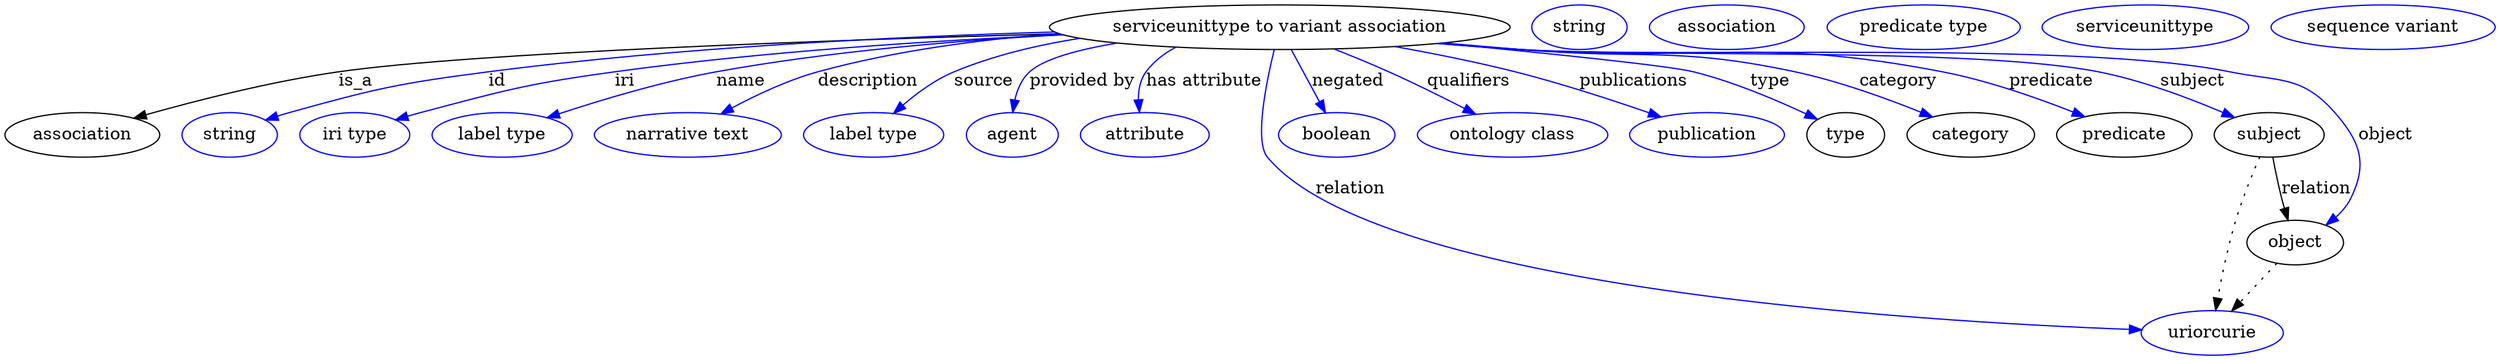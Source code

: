 digraph {
	graph [bb="0,0,2009.7,283"];
	node [label="\N"];
	"serviceunittype to variant association"	[height=0.5,
		label="serviceunittype to variant association",
		pos="1029.4,265",
		width=5.1634];
	association	[height=0.5,
		pos="62.394,178",
		width=1.7332];
	"serviceunittype to variant association" -> association	[label=is_a,
		lp="283.39,221.5",
		pos="e,103.96,191.52 851.32,259.73 662.67,254.5 377.44,244.39 269.39,229 215.52,221.32 155.16,205.94 113.59,194.26"];
	id	[color=blue,
		height=0.5,
		label=string,
		pos="181.39,178",
		width=1.0652];
	"serviceunittype to variant association" -> id	[color=blue,
		label=id,
		lp="397.39,221.5",
		pos="e,210.38,189.99 847.65,261.17 719.41,257.43 543.83,248.82 390.39,229 317.95,219.64 299.77,215.57 229.39,196 226.29,195.14 223.09,\
194.17 219.89,193.15",
		style=solid];
	iri	[color=blue,
		height=0.5,
		label="iri type",
		pos="282.39,178",
		width=1.2277];
	"serviceunittype to variant association" -> iri	[color=blue,
		label=iri,
		lp="500.39,221.5",
		pos="e,315.32,190.14 854.33,258.88 749.06,254.23 612.61,245.47 492.39,229 421.75,219.32 404.32,214.25 335.39,196 332.02,195.11 328.55,\
194.13 325.07,193.11",
		style=solid];
	name	[color=blue,
		height=0.5,
		label="label type",
		pos="401.39,178",
		width=1.5707];
	"serviceunittype to variant association" -> name	[color=blue,
		label=name,
		lp="594.39,221.5",
		pos="e,437.66,191.84 854.4,258.91 769.36,254.31 666,245.58 574.39,229 530.57,221.07 481.96,206.48 447.45,195.11",
		style=solid];
	description	[color=blue,
		height=0.5,
		label="narrative text",
		pos="551.39,178",
		width=2.0943];
	"serviceunittype to variant association" -> description	[color=blue,
		label=description,
		lp="696.89,221.5",
		pos="e,578.01,194.9 850.64,259.96 788.32,255.22 718.47,246.11 656.39,229 632.2,222.33 606.74,210.35 586.95,199.78",
		style=solid];
	source	[color=blue,
		height=0.5,
		label="label type",
		pos="701.39,178",
		width=1.5707];
	"serviceunittype to variant association" -> source	[color=blue,
		label=source,
		lp="790.39,221.5",
		pos="e,717.48,195.3 868.03,256.03 833.6,250.64 798.08,242.17 766.39,229 751.23,222.69 736.53,211.92 724.96,201.98",
		style=solid];
	"provided by"	[color=blue,
		height=0.5,
		label=agent,
		pos="813.39,178",
		width=1.0291];
	"serviceunittype to variant association" -> "provided by"	[color=blue,
		label="provided by",
		lp="869.89,221.5",
		pos="e,813.74,196.24 898.14,252.22 866.83,247 839.08,239.56 827.39,229 820.93,223.16 817.35,214.6 815.4,206.2",
		style=solid];
	"has attribute"	[color=blue,
		height=0.5,
		label=attribute,
		pos="920.39,178",
		width=1.4443];
	"serviceunittype to variant association" -> "has attribute"	[color=blue,
		label="has attribute",
		lp="968.39,221.5",
		pos="e,916.06,196.35 945.37,248.84 936.06,243.92 927.68,237.47 921.39,229 916.64,222.6 915.17,214.36 915.24,206.43",
		style=solid];
	relation	[color=blue,
		height=0.5,
		label=uriorcurie,
		pos="1781.4,18",
		width=1.5887];
	"serviceunittype to variant association" -> relation	[color=blue,
		label=relation,
		lp="1086.4,134.5",
		pos="e,1724.6,20.523 1024.9,246.99 1018.6,220.94 1008.7,172.83 1019.4,160 1107.8,53.704 1545.5,27.202 1714.6,20.885",
		style=solid];
	negated	[color=blue,
		height=0.5,
		label=boolean,
		pos="1075.4,178",
		width=1.2999];
	"serviceunittype to variant association" -> negated	[color=blue,
		label=negated,
		lp="1084.4,221.5",
		pos="e,1066.3,195.89 1038.7,246.8 1045.2,234.74 1054.1,218.4 1061.4,204.79",
		style=solid];
	qualifiers	[color=blue,
		height=0.5,
		label="ontology class",
		pos="1216.4,178",
		width=2.1304];
	"serviceunittype to variant association" -> qualifiers	[color=blue,
		label=qualifiers,
		lp="1181.9,221.5",
		pos="e,1186.8,194.8 1073.1,247.49 1087.4,241.89 1103.2,235.41 1117.4,229 1137.6,219.91 1159.6,208.9 1177.7,199.53",
		style=solid];
	publications	[color=blue,
		height=0.5,
		label=publication,
		pos="1373.4,178",
		width=1.7332];
	"serviceunittype to variant association" -> publications	[color=blue,
		label=publications,
		lp="1315.4,221.5",
		pos="e,1336.5,192.51 1122.7,249.34 1153.7,243.8 1188.2,236.91 1219.4,229 1256,219.72 1296.7,206.4 1327,195.84",
		style=solid];
	type	[height=0.5,
		pos="1485.4,178",
		width=0.86659];
	"serviceunittype to variant association" -> type	[color=blue,
		label=type,
		lp="1424.4,221.5",
		pos="e,1462.7,190.63 1159.9,252.1 1244.9,244.04 1343.5,233.98 1363.4,229 1395.1,221.04 1429.5,206.37 1453.6,194.97",
		style=solid];
	category	[height=0.5,
		pos="1586.4,178",
		width=1.4263];
	"serviceunittype to variant association" -> category	[color=blue,
		label=category,
		lp="1527.9,221.5",
		pos="e,1555.5,192.49 1161.8,252.36 1182.8,250.55 1204.2,248.71 1224.4,247 1322.2,238.74 1348.4,249.46 1444.4,229 1479.6,221.49 1518,207.58 \
1546,196.34",
		style=solid];
	predicate	[height=0.5,
		pos="1710.4,178",
		width=1.5165];
	"serviceunittype to variant association" -> predicate	[color=blue,
		label=predicate,
		lp="1651.4,221.5",
		pos="e,1678.4,192.74 1159.1,252.07 1180.9,250.24 1203.3,248.48 1224.4,247 1374.9,236.45 1415.2,257.56 1563.4,229 1600,221.94 1640,207.91 \
1669,196.5",
		style=solid];
	subject	[height=0.5,
		pos="1827.4,178",
		width=1.2277];
	"serviceunittype to variant association" -> subject	[color=blue,
		label=subject,
		lp="1765.4,221.5",
		pos="e,1799.3,192.09 1157.6,251.94 1179.8,250.1 1202.8,248.36 1224.4,247 1327.6,240.51 1587.9,248.85 1689.4,229 1724.5,222.14 1762.5,\
207.78 1789.8,196.21",
		style=solid];
	object	[height=0.5,
		pos="1848.4,91",
		width=1.0832];
	"serviceunittype to variant association" -> object	[color=blue,
		label=object,
		lp="1921.4,178",
		pos="e,1873.3,105.25 1156.8,251.87 1179.3,250.02 1202.5,248.3 1224.4,247 1351.1,239.48 1671,254.34 1795.4,229 1835.1,220.91 1853.7,226.51 \
1880.4,196 1900.9,172.51 1907.1,155.03 1893.4,127 1890.5,121.17 1886.2,116.02 1881.3,111.6",
		style=solid];
	association_type	[color=blue,
		height=0.5,
		label=string,
		pos="1271.4,265",
		width=1.0652];
	association_category	[color=blue,
		height=0.5,
		label=association,
		pos="1390.4,265",
		width=1.7332];
	"serviceunittype to variant association_predicate"	[color=blue,
		height=0.5,
		label="predicate type",
		pos="1548.4,265",
		width=2.1665];
	subject -> relation	[pos="e,1784.1,36.136 1819.8,160.24 1813.9,146.64 1805.8,126.88 1800.4,109 1794.1,88.265 1789.2,64.241 1785.9,46.231",
		style=dotted];
	subject -> object	[label=relation,
		lp="1865.4,134.5",
		pos="e,1842.7,108.98 1830.4,159.77 1832.2,150.09 1834.6,137.8 1837.4,127 1838.1,124.32 1838.9,121.53 1839.7,118.76"];
	"serviceunittype to variant association_subject"	[color=blue,
		height=0.5,
		label=serviceunittype,
		pos="1727.4,265",
		width=2.3109];
	object -> relation	[pos="e,1797.2,35.702 1833.5,74.243 1824.9,65.127 1813.9,53.465 1804.2,43.208",
		style=dotted];
	"serviceunittype to variant association_object"	[color=blue,
		height=0.5,
		label="sequence variant",
		pos="1919.4,265",
		width=2.5095];
}
